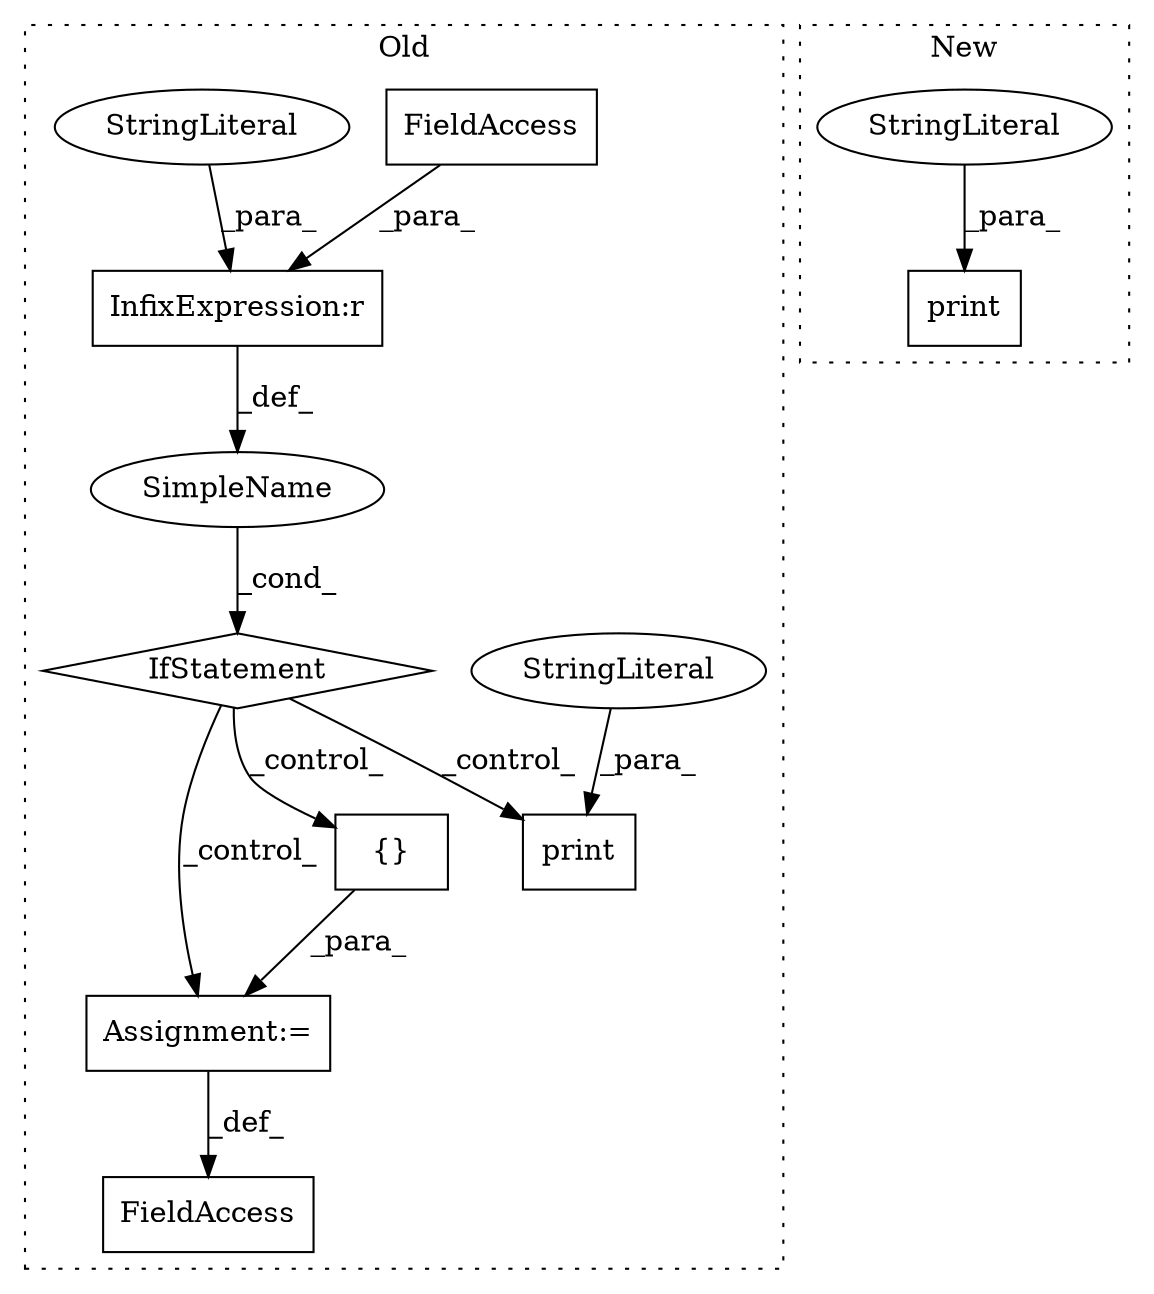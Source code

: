 digraph G {
subgraph cluster0 {
1 [label="print" a="32" s="8964,8979" l="6,1" shape="box"];
3 [label="StringLiteral" a="45" s="8970" l="9" shape="ellipse"];
5 [label="IfStatement" a="25" s="8475,8501" l="4,2" shape="diamond"];
6 [label="SimpleName" a="42" s="" l="" shape="ellipse"];
7 [label="InfixExpression:r" a="27" s="8487" l="4" shape="box"];
8 [label="FieldAccess" a="22" s="8479" l="8" shape="box"];
9 [label="StringLiteral" a="45" s="8491" l="10" shape="ellipse"];
10 [label="Assignment:=" a="7" s="8597" l="1" shape="box"];
11 [label="FieldAccess" a="22" s="8588" l="9" shape="box"];
12 [label="{}" a="4" s="8627,8699" l="1,1" shape="box"];
label = "Old";
style="dotted";
}
subgraph cluster1 {
2 [label="print" a="32" s="258,315" l="6,1" shape="box"];
4 [label="StringLiteral" a="45" s="264" l="51" shape="ellipse"];
label = "New";
style="dotted";
}
3 -> 1 [label="_para_"];
4 -> 2 [label="_para_"];
5 -> 12 [label="_control_"];
5 -> 10 [label="_control_"];
5 -> 1 [label="_control_"];
6 -> 5 [label="_cond_"];
7 -> 6 [label="_def_"];
8 -> 7 [label="_para_"];
9 -> 7 [label="_para_"];
10 -> 11 [label="_def_"];
12 -> 10 [label="_para_"];
}